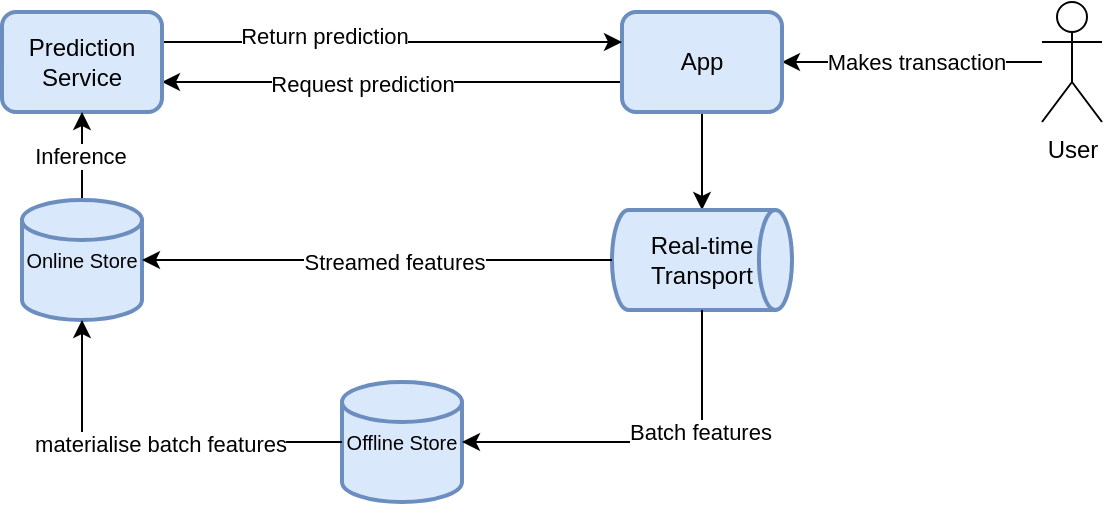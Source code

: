 <mxfile version="26.0.6">
  <diagram name="Page-1" id="pbxdad6auGje8-03So5E">
    <mxGraphModel dx="731" dy="751" grid="1" gridSize="10" guides="1" tooltips="1" connect="1" arrows="1" fold="1" page="1" pageScale="1" pageWidth="1169" pageHeight="827" math="0" shadow="0">
      <root>
        <mxCell id="0" />
        <mxCell id="1" parent="0" />
        <mxCell id="l5HGcEXFCVmNHIeKZVtS-14" style="edgeStyle=orthogonalEdgeStyle;rounded=0;orthogonalLoop=1;jettySize=auto;html=1;entryX=1;entryY=0.5;entryDx=0;entryDy=0;" edge="1" parent="1" source="l5HGcEXFCVmNHIeKZVtS-1" target="l5HGcEXFCVmNHIeKZVtS-2">
          <mxGeometry relative="1" as="geometry" />
        </mxCell>
        <mxCell id="l5HGcEXFCVmNHIeKZVtS-15" value="Makes transaction" style="edgeLabel;html=1;align=center;verticalAlign=middle;resizable=0;points=[];" vertex="1" connectable="0" parent="l5HGcEXFCVmNHIeKZVtS-14">
          <mxGeometry x="0.309" y="2" relative="1" as="geometry">
            <mxPoint x="22" y="-2" as="offset" />
          </mxGeometry>
        </mxCell>
        <mxCell id="l5HGcEXFCVmNHIeKZVtS-1" value="User" style="shape=umlActor;verticalLabelPosition=bottom;verticalAlign=top;html=1;outlineConnect=0;" vertex="1" parent="1">
          <mxGeometry x="660" y="270" width="30" height="60" as="geometry" />
        </mxCell>
        <mxCell id="l5HGcEXFCVmNHIeKZVtS-3" style="edgeStyle=orthogonalEdgeStyle;rounded=0;orthogonalLoop=1;jettySize=auto;html=1;" edge="1" parent="1">
          <mxGeometry relative="1" as="geometry">
            <mxPoint x="220" y="310" as="targetPoint" />
            <mxPoint x="450" y="310" as="sourcePoint" />
          </mxGeometry>
        </mxCell>
        <mxCell id="l5HGcEXFCVmNHIeKZVtS-26" value="Request prediction" style="edgeLabel;html=1;align=center;verticalAlign=middle;resizable=0;points=[];" vertex="1" connectable="0" parent="l5HGcEXFCVmNHIeKZVtS-3">
          <mxGeometry x="0.13" y="1" relative="1" as="geometry">
            <mxPoint as="offset" />
          </mxGeometry>
        </mxCell>
        <mxCell id="l5HGcEXFCVmNHIeKZVtS-5" style="edgeStyle=orthogonalEdgeStyle;rounded=0;orthogonalLoop=1;jettySize=auto;html=1;" edge="1" parent="1" source="l5HGcEXFCVmNHIeKZVtS-2" target="l5HGcEXFCVmNHIeKZVtS-7">
          <mxGeometry relative="1" as="geometry">
            <mxPoint x="490" y="370" as="targetPoint" />
          </mxGeometry>
        </mxCell>
        <mxCell id="l5HGcEXFCVmNHIeKZVtS-2" value="App" style="rounded=1;whiteSpace=wrap;html=1;absoluteArcSize=1;arcSize=14;strokeWidth=2;fillColor=#dae8fc;strokeColor=#6c8ebf;" vertex="1" parent="1">
          <mxGeometry x="450" y="275" width="80" height="50" as="geometry" />
        </mxCell>
        <mxCell id="l5HGcEXFCVmNHIeKZVtS-25" style="edgeStyle=orthogonalEdgeStyle;rounded=0;orthogonalLoop=1;jettySize=auto;html=1;entryX=0;entryY=0.5;entryDx=0;entryDy=0;" edge="1" parent="1">
          <mxGeometry relative="1" as="geometry">
            <mxPoint x="220" y="290" as="sourcePoint" />
            <mxPoint x="450" y="290" as="targetPoint" />
          </mxGeometry>
        </mxCell>
        <mxCell id="l5HGcEXFCVmNHIeKZVtS-27" value="Return prediction" style="edgeLabel;html=1;align=center;verticalAlign=middle;resizable=0;points=[];" vertex="1" connectable="0" parent="l5HGcEXFCVmNHIeKZVtS-25">
          <mxGeometry x="-0.296" y="3" relative="1" as="geometry">
            <mxPoint as="offset" />
          </mxGeometry>
        </mxCell>
        <mxCell id="l5HGcEXFCVmNHIeKZVtS-4" value="Prediction Service" style="rounded=1;whiteSpace=wrap;html=1;absoluteArcSize=1;arcSize=14;strokeWidth=2;fillColor=#dae8fc;strokeColor=#6c8ebf;" vertex="1" parent="1">
          <mxGeometry x="140" y="275" width="80" height="50" as="geometry" />
        </mxCell>
        <mxCell id="l5HGcEXFCVmNHIeKZVtS-7" value="Real-time&lt;div&gt;Transport&lt;/div&gt;" style="strokeWidth=2;html=1;shape=mxgraph.flowchart.direct_data;whiteSpace=wrap;fillColor=#dae8fc;strokeColor=#6c8ebf;" vertex="1" parent="1">
          <mxGeometry x="445" y="374" width="90" height="50" as="geometry" />
        </mxCell>
        <mxCell id="l5HGcEXFCVmNHIeKZVtS-9" value="&lt;font style=&quot;font-size: 10px;&quot;&gt;Offline Store&lt;/font&gt;" style="strokeWidth=2;html=1;shape=mxgraph.flowchart.database;whiteSpace=wrap;fillColor=#dae8fc;strokeColor=#6c8ebf;" vertex="1" parent="1">
          <mxGeometry x="310" y="460" width="60" height="60" as="geometry" />
        </mxCell>
        <mxCell id="l5HGcEXFCVmNHIeKZVtS-19" style="edgeStyle=orthogonalEdgeStyle;rounded=0;orthogonalLoop=1;jettySize=auto;html=1;entryX=0.5;entryY=1;entryDx=0;entryDy=0;" edge="1" parent="1" source="l5HGcEXFCVmNHIeKZVtS-16" target="l5HGcEXFCVmNHIeKZVtS-4">
          <mxGeometry relative="1" as="geometry" />
        </mxCell>
        <mxCell id="l5HGcEXFCVmNHIeKZVtS-24" value="Inference" style="edgeLabel;html=1;align=center;verticalAlign=middle;resizable=0;points=[];" vertex="1" connectable="0" parent="l5HGcEXFCVmNHIeKZVtS-19">
          <mxGeometry y="1" relative="1" as="geometry">
            <mxPoint as="offset" />
          </mxGeometry>
        </mxCell>
        <mxCell id="l5HGcEXFCVmNHIeKZVtS-16" value="&lt;font style=&quot;font-size: 10px;&quot;&gt;Online Store&lt;/font&gt;" style="strokeWidth=2;html=1;shape=mxgraph.flowchart.database;whiteSpace=wrap;fillColor=#dae8fc;strokeColor=#6c8ebf;" vertex="1" parent="1">
          <mxGeometry x="150" y="369" width="60" height="60" as="geometry" />
        </mxCell>
        <mxCell id="l5HGcEXFCVmNHIeKZVtS-17" style="edgeStyle=orthogonalEdgeStyle;rounded=0;orthogonalLoop=1;jettySize=auto;html=1;entryX=1;entryY=0.5;entryDx=0;entryDy=0;entryPerimeter=0;" edge="1" parent="1" source="l5HGcEXFCVmNHIeKZVtS-7" target="l5HGcEXFCVmNHIeKZVtS-16">
          <mxGeometry relative="1" as="geometry" />
        </mxCell>
        <mxCell id="l5HGcEXFCVmNHIeKZVtS-20" value="Streamed features" style="edgeLabel;html=1;align=center;verticalAlign=middle;resizable=0;points=[];" vertex="1" connectable="0" parent="l5HGcEXFCVmNHIeKZVtS-17">
          <mxGeometry x="-0.067" y="1" relative="1" as="geometry">
            <mxPoint as="offset" />
          </mxGeometry>
        </mxCell>
        <mxCell id="l5HGcEXFCVmNHIeKZVtS-18" style="edgeStyle=orthogonalEdgeStyle;rounded=0;orthogonalLoop=1;jettySize=auto;html=1;entryX=0.5;entryY=1;entryDx=0;entryDy=0;entryPerimeter=0;" edge="1" parent="1" source="l5HGcEXFCVmNHIeKZVtS-9" target="l5HGcEXFCVmNHIeKZVtS-16">
          <mxGeometry relative="1" as="geometry" />
        </mxCell>
        <mxCell id="l5HGcEXFCVmNHIeKZVtS-23" value="materialise batch features" style="edgeLabel;html=1;align=center;verticalAlign=middle;resizable=0;points=[];" vertex="1" connectable="0" parent="l5HGcEXFCVmNHIeKZVtS-18">
          <mxGeometry x="-0.043" y="1" relative="1" as="geometry">
            <mxPoint as="offset" />
          </mxGeometry>
        </mxCell>
        <mxCell id="l5HGcEXFCVmNHIeKZVtS-22" style="edgeStyle=orthogonalEdgeStyle;rounded=0;orthogonalLoop=1;jettySize=auto;html=1;entryX=1;entryY=0.5;entryDx=0;entryDy=0;entryPerimeter=0;exitX=0.5;exitY=1;exitDx=0;exitDy=0;exitPerimeter=0;" edge="1" parent="1" source="l5HGcEXFCVmNHIeKZVtS-7" target="l5HGcEXFCVmNHIeKZVtS-9">
          <mxGeometry relative="1" as="geometry" />
        </mxCell>
        <mxCell id="l5HGcEXFCVmNHIeKZVtS-28" value="Batch features" style="edgeLabel;html=1;align=center;verticalAlign=middle;resizable=0;points=[];" vertex="1" connectable="0" parent="l5HGcEXFCVmNHIeKZVtS-22">
          <mxGeometry x="-0.349" y="-1" relative="1" as="geometry">
            <mxPoint as="offset" />
          </mxGeometry>
        </mxCell>
      </root>
    </mxGraphModel>
  </diagram>
</mxfile>
